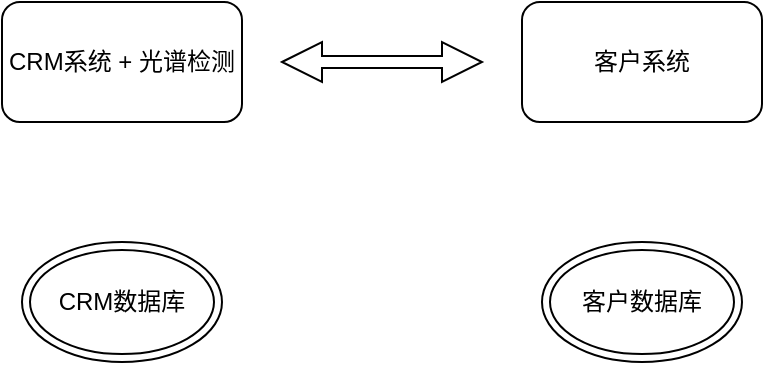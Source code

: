 <mxfile version="14.5.7" type="github">
  <diagram id="uSKKAsPbMHK0uGmOzB_K" name="Page-1">
    <mxGraphModel dx="886" dy="478" grid="1" gridSize="10" guides="1" tooltips="1" connect="1" arrows="1" fold="1" page="1" pageScale="1" pageWidth="827" pageHeight="1169" math="0" shadow="0">
      <root>
        <mxCell id="0" />
        <mxCell id="1" parent="0" />
        <mxCell id="zHemF-dRCjPkqYXr7QED-2" value="CRM系统 + 光谱检测" style="rounded=1;whiteSpace=wrap;html=1;" vertex="1" parent="1">
          <mxGeometry x="100" y="90" width="120" height="60" as="geometry" />
        </mxCell>
        <mxCell id="zHemF-dRCjPkqYXr7QED-3" value="客户系统" style="rounded=1;whiteSpace=wrap;html=1;" vertex="1" parent="1">
          <mxGeometry x="360" y="90" width="120" height="60" as="geometry" />
        </mxCell>
        <mxCell id="zHemF-dRCjPkqYXr7QED-5" value="" style="shape=doubleArrow;whiteSpace=wrap;html=1;" vertex="1" parent="1">
          <mxGeometry x="240" y="110" width="100" height="20" as="geometry" />
        </mxCell>
        <mxCell id="zHemF-dRCjPkqYXr7QED-6" value="CRM数据库" style="ellipse;shape=doubleEllipse;whiteSpace=wrap;html=1;" vertex="1" parent="1">
          <mxGeometry x="110" y="210" width="100" height="60" as="geometry" />
        </mxCell>
        <mxCell id="zHemF-dRCjPkqYXr7QED-7" value="客户数据库" style="ellipse;shape=doubleEllipse;whiteSpace=wrap;html=1;" vertex="1" parent="1">
          <mxGeometry x="370" y="210" width="100" height="60" as="geometry" />
        </mxCell>
      </root>
    </mxGraphModel>
  </diagram>
</mxfile>
